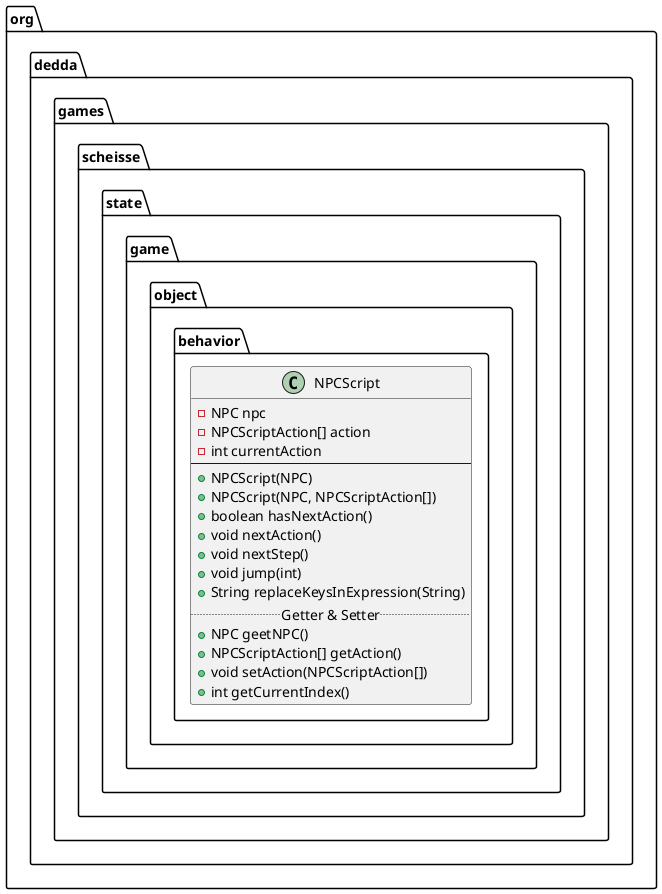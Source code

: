 @startuml
class org.dedda.games.scheisse.state.game.object.behavior.NPCScript{
    - NPC npc
    - NPCScriptAction[] action
    - int currentAction
    --
    + NPCScript(NPC)
    + NPCScript(NPC, NPCScriptAction[])
    + boolean hasNextAction()
    + void nextAction()
    + void nextStep()
    + void jump(int)
    + String replaceKeysInExpression(String)
    .. Getter & Setter ..
    + NPC geetNPC()
    + NPCScriptAction[] getAction()
    + void setAction(NPCScriptAction[])
    + int getCurrentIndex()
}
@enduml